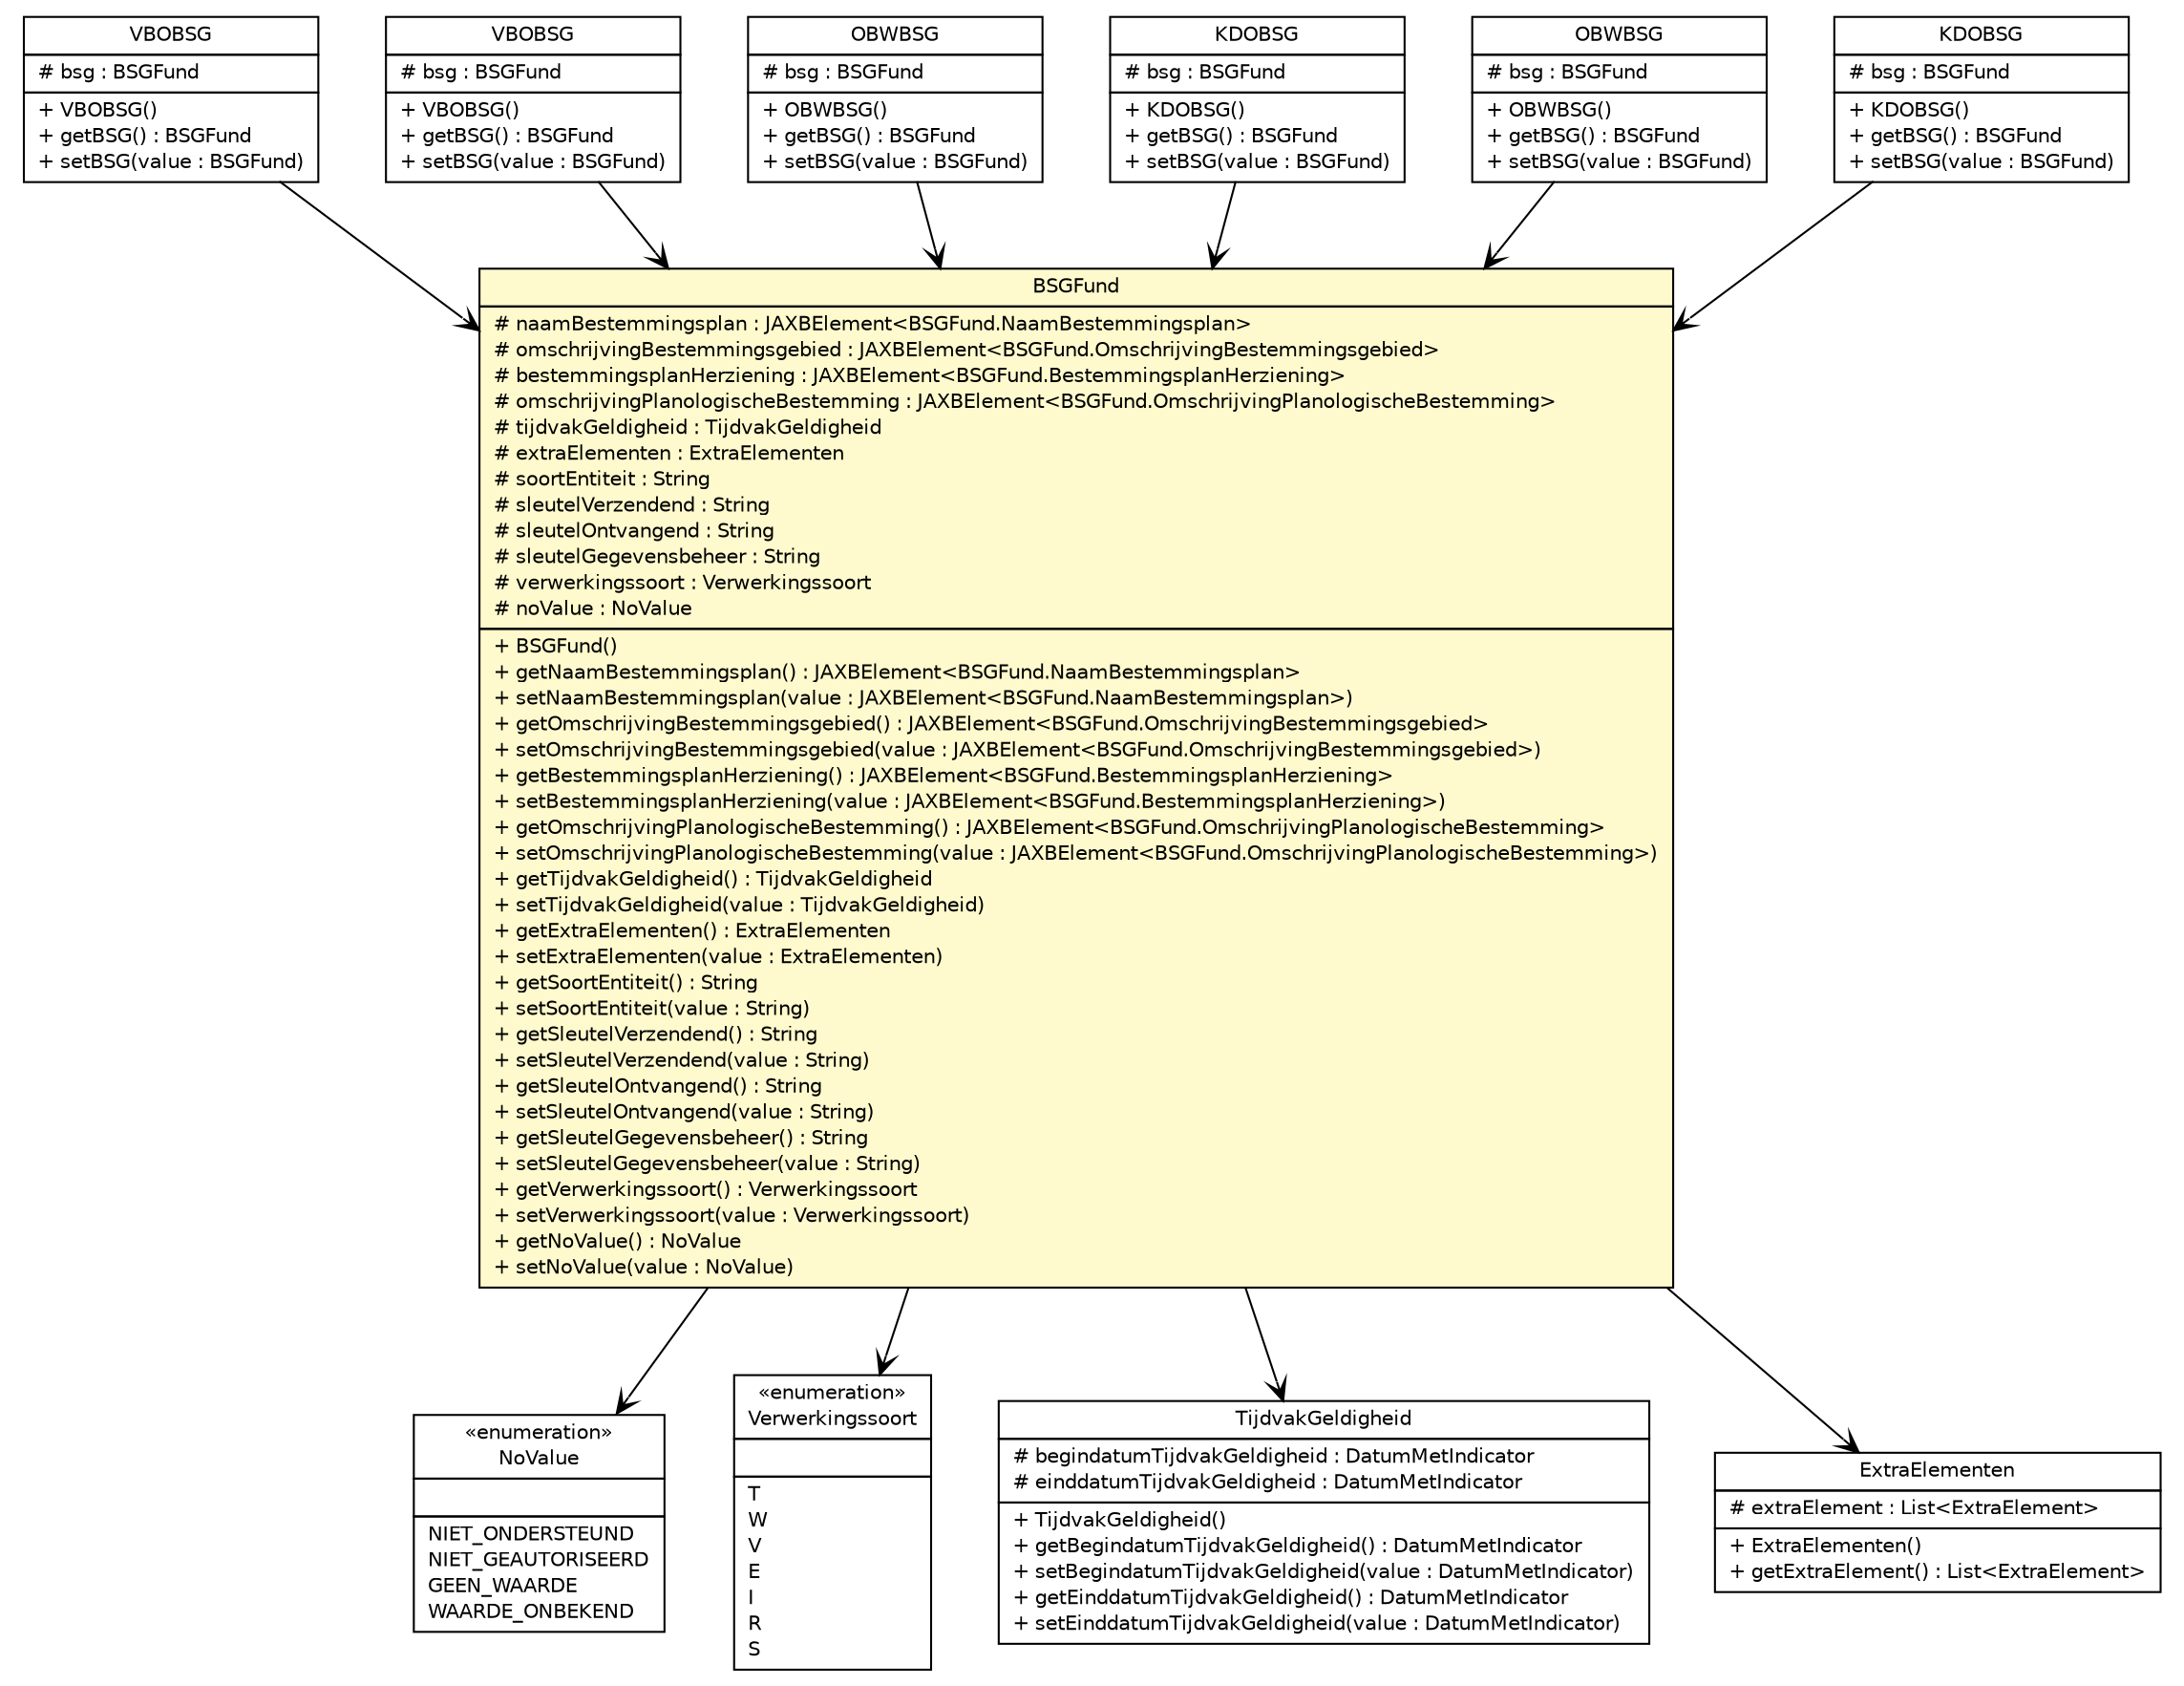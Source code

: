 #!/usr/local/bin/dot
#
# Class diagram 
# Generated by UMLGraph version R5_6-24-gf6e263 (http://www.umlgraph.org/)
#

digraph G {
	edge [fontname="Helvetica",fontsize=10,labelfontname="Helvetica",labelfontsize=10];
	node [fontname="Helvetica",fontsize=10,shape=plaintext];
	nodesep=0.25;
	ranksep=0.5;
	// nl.egem.stuf.sector.bg._0204.VBOVraag.VBOBSG
	c44065 [label=<<table title="nl.egem.stuf.sector.bg._0204.VBOVraag.VBOBSG" border="0" cellborder="1" cellspacing="0" cellpadding="2" port="p" href="./VBOVraag.VBOBSG.html">
		<tr><td><table border="0" cellspacing="0" cellpadding="1">
<tr><td align="center" balign="center"> VBOBSG </td></tr>
		</table></td></tr>
		<tr><td><table border="0" cellspacing="0" cellpadding="1">
<tr><td align="left" balign="left"> # bsg : BSGFund </td></tr>
		</table></td></tr>
		<tr><td><table border="0" cellspacing="0" cellpadding="1">
<tr><td align="left" balign="left"> + VBOBSG() </td></tr>
<tr><td align="left" balign="left"> + getBSG() : BSGFund </td></tr>
<tr><td align="left" balign="left"> + setBSG(value : BSGFund) </td></tr>
		</table></td></tr>
		</table>>, URL="./VBOVraag.VBOBSG.html", fontname="Helvetica", fontcolor="black", fontsize=10.0];
	// nl.egem.stuf.sector.bg._0204.VBOAntwoord.VBOBSG
	c44123 [label=<<table title="nl.egem.stuf.sector.bg._0204.VBOAntwoord.VBOBSG" border="0" cellborder="1" cellspacing="0" cellpadding="2" port="p" href="./VBOAntwoord.VBOBSG.html">
		<tr><td><table border="0" cellspacing="0" cellpadding="1">
<tr><td align="center" balign="center"> VBOBSG </td></tr>
		</table></td></tr>
		<tr><td><table border="0" cellspacing="0" cellpadding="1">
<tr><td align="left" balign="left"> # bsg : BSGFund </td></tr>
		</table></td></tr>
		<tr><td><table border="0" cellspacing="0" cellpadding="1">
<tr><td align="left" balign="left"> + VBOBSG() </td></tr>
<tr><td align="left" balign="left"> + getBSG() : BSGFund </td></tr>
<tr><td align="left" balign="left"> + setBSG(value : BSGFund) </td></tr>
		</table></td></tr>
		</table>>, URL="./VBOAntwoord.VBOBSG.html", fontname="Helvetica", fontcolor="black", fontsize=10.0];
	// nl.egem.stuf.sector.bg._0204.OBWAntwoord.OBWBSG
	c44128 [label=<<table title="nl.egem.stuf.sector.bg._0204.OBWAntwoord.OBWBSG" border="0" cellborder="1" cellspacing="0" cellpadding="2" port="p" href="./OBWAntwoord.OBWBSG.html">
		<tr><td><table border="0" cellspacing="0" cellpadding="1">
<tr><td align="center" balign="center"> OBWBSG </td></tr>
		</table></td></tr>
		<tr><td><table border="0" cellspacing="0" cellpadding="1">
<tr><td align="left" balign="left"> # bsg : BSGFund </td></tr>
		</table></td></tr>
		<tr><td><table border="0" cellspacing="0" cellpadding="1">
<tr><td align="left" balign="left"> + OBWBSG() </td></tr>
<tr><td align="left" balign="left"> + getBSG() : BSGFund </td></tr>
<tr><td align="left" balign="left"> + setBSG(value : BSGFund) </td></tr>
		</table></td></tr>
		</table>>, URL="./OBWAntwoord.OBWBSG.html", fontname="Helvetica", fontcolor="black", fontsize=10.0];
	// nl.egem.stuf.sector.bg._0204.BSGFund
	c44139 [label=<<table title="nl.egem.stuf.sector.bg._0204.BSGFund" border="0" cellborder="1" cellspacing="0" cellpadding="2" port="p" bgcolor="lemonChiffon" href="./BSGFund.html">
		<tr><td><table border="0" cellspacing="0" cellpadding="1">
<tr><td align="center" balign="center"> BSGFund </td></tr>
		</table></td></tr>
		<tr><td><table border="0" cellspacing="0" cellpadding="1">
<tr><td align="left" balign="left"> # naamBestemmingsplan : JAXBElement&lt;BSGFund.NaamBestemmingsplan&gt; </td></tr>
<tr><td align="left" balign="left"> # omschrijvingBestemmingsgebied : JAXBElement&lt;BSGFund.OmschrijvingBestemmingsgebied&gt; </td></tr>
<tr><td align="left" balign="left"> # bestemmingsplanHerziening : JAXBElement&lt;BSGFund.BestemmingsplanHerziening&gt; </td></tr>
<tr><td align="left" balign="left"> # omschrijvingPlanologischeBestemming : JAXBElement&lt;BSGFund.OmschrijvingPlanologischeBestemming&gt; </td></tr>
<tr><td align="left" balign="left"> # tijdvakGeldigheid : TijdvakGeldigheid </td></tr>
<tr><td align="left" balign="left"> # extraElementen : ExtraElementen </td></tr>
<tr><td align="left" balign="left"> # soortEntiteit : String </td></tr>
<tr><td align="left" balign="left"> # sleutelVerzendend : String </td></tr>
<tr><td align="left" balign="left"> # sleutelOntvangend : String </td></tr>
<tr><td align="left" balign="left"> # sleutelGegevensbeheer : String </td></tr>
<tr><td align="left" balign="left"> # verwerkingssoort : Verwerkingssoort </td></tr>
<tr><td align="left" balign="left"> # noValue : NoValue </td></tr>
		</table></td></tr>
		<tr><td><table border="0" cellspacing="0" cellpadding="1">
<tr><td align="left" balign="left"> + BSGFund() </td></tr>
<tr><td align="left" balign="left"> + getNaamBestemmingsplan() : JAXBElement&lt;BSGFund.NaamBestemmingsplan&gt; </td></tr>
<tr><td align="left" balign="left"> + setNaamBestemmingsplan(value : JAXBElement&lt;BSGFund.NaamBestemmingsplan&gt;) </td></tr>
<tr><td align="left" balign="left"> + getOmschrijvingBestemmingsgebied() : JAXBElement&lt;BSGFund.OmschrijvingBestemmingsgebied&gt; </td></tr>
<tr><td align="left" balign="left"> + setOmschrijvingBestemmingsgebied(value : JAXBElement&lt;BSGFund.OmschrijvingBestemmingsgebied&gt;) </td></tr>
<tr><td align="left" balign="left"> + getBestemmingsplanHerziening() : JAXBElement&lt;BSGFund.BestemmingsplanHerziening&gt; </td></tr>
<tr><td align="left" balign="left"> + setBestemmingsplanHerziening(value : JAXBElement&lt;BSGFund.BestemmingsplanHerziening&gt;) </td></tr>
<tr><td align="left" balign="left"> + getOmschrijvingPlanologischeBestemming() : JAXBElement&lt;BSGFund.OmschrijvingPlanologischeBestemming&gt; </td></tr>
<tr><td align="left" balign="left"> + setOmschrijvingPlanologischeBestemming(value : JAXBElement&lt;BSGFund.OmschrijvingPlanologischeBestemming&gt;) </td></tr>
<tr><td align="left" balign="left"> + getTijdvakGeldigheid() : TijdvakGeldigheid </td></tr>
<tr><td align="left" balign="left"> + setTijdvakGeldigheid(value : TijdvakGeldigheid) </td></tr>
<tr><td align="left" balign="left"> + getExtraElementen() : ExtraElementen </td></tr>
<tr><td align="left" balign="left"> + setExtraElementen(value : ExtraElementen) </td></tr>
<tr><td align="left" balign="left"> + getSoortEntiteit() : String </td></tr>
<tr><td align="left" balign="left"> + setSoortEntiteit(value : String) </td></tr>
<tr><td align="left" balign="left"> + getSleutelVerzendend() : String </td></tr>
<tr><td align="left" balign="left"> + setSleutelVerzendend(value : String) </td></tr>
<tr><td align="left" balign="left"> + getSleutelOntvangend() : String </td></tr>
<tr><td align="left" balign="left"> + setSleutelOntvangend(value : String) </td></tr>
<tr><td align="left" balign="left"> + getSleutelGegevensbeheer() : String </td></tr>
<tr><td align="left" balign="left"> + setSleutelGegevensbeheer(value : String) </td></tr>
<tr><td align="left" balign="left"> + getVerwerkingssoort() : Verwerkingssoort </td></tr>
<tr><td align="left" balign="left"> + setVerwerkingssoort(value : Verwerkingssoort) </td></tr>
<tr><td align="left" balign="left"> + getNoValue() : NoValue </td></tr>
<tr><td align="left" balign="left"> + setNoValue(value : NoValue) </td></tr>
		</table></td></tr>
		</table>>, URL="./BSGFund.html", fontname="Helvetica", fontcolor="black", fontsize=10.0];
	// nl.egem.stuf.sector.bg._0204.KDOAntwoord.KDOBSG
	c44309 [label=<<table title="nl.egem.stuf.sector.bg._0204.KDOAntwoord.KDOBSG" border="0" cellborder="1" cellspacing="0" cellpadding="2" port="p" href="./KDOAntwoord.KDOBSG.html">
		<tr><td><table border="0" cellspacing="0" cellpadding="1">
<tr><td align="center" balign="center"> KDOBSG </td></tr>
		</table></td></tr>
		<tr><td><table border="0" cellspacing="0" cellpadding="1">
<tr><td align="left" balign="left"> # bsg : BSGFund </td></tr>
		</table></td></tr>
		<tr><td><table border="0" cellspacing="0" cellpadding="1">
<tr><td align="left" balign="left"> + KDOBSG() </td></tr>
<tr><td align="left" balign="left"> + getBSG() : BSGFund </td></tr>
<tr><td align="left" balign="left"> + setBSG(value : BSGFund) </td></tr>
		</table></td></tr>
		</table>>, URL="./KDOAntwoord.KDOBSG.html", fontname="Helvetica", fontcolor="black", fontsize=10.0];
	// nl.egem.stuf.sector.bg._0204.OBWVraag.OBWBSG
	c44354 [label=<<table title="nl.egem.stuf.sector.bg._0204.OBWVraag.OBWBSG" border="0" cellborder="1" cellspacing="0" cellpadding="2" port="p" href="./OBWVraag.OBWBSG.html">
		<tr><td><table border="0" cellspacing="0" cellpadding="1">
<tr><td align="center" balign="center"> OBWBSG </td></tr>
		</table></td></tr>
		<tr><td><table border="0" cellspacing="0" cellpadding="1">
<tr><td align="left" balign="left"> # bsg : BSGFund </td></tr>
		</table></td></tr>
		<tr><td><table border="0" cellspacing="0" cellpadding="1">
<tr><td align="left" balign="left"> + OBWBSG() </td></tr>
<tr><td align="left" balign="left"> + getBSG() : BSGFund </td></tr>
<tr><td align="left" balign="left"> + setBSG(value : BSGFund) </td></tr>
		</table></td></tr>
		</table>>, URL="./OBWVraag.OBWBSG.html", fontname="Helvetica", fontcolor="black", fontsize=10.0];
	// nl.egem.stuf.sector.bg._0204.KDOVraag.KDOBSG
	c44481 [label=<<table title="nl.egem.stuf.sector.bg._0204.KDOVraag.KDOBSG" border="0" cellborder="1" cellspacing="0" cellpadding="2" port="p" href="./KDOVraag.KDOBSG.html">
		<tr><td><table border="0" cellspacing="0" cellpadding="1">
<tr><td align="center" balign="center"> KDOBSG </td></tr>
		</table></td></tr>
		<tr><td><table border="0" cellspacing="0" cellpadding="1">
<tr><td align="left" balign="left"> # bsg : BSGFund </td></tr>
		</table></td></tr>
		<tr><td><table border="0" cellspacing="0" cellpadding="1">
<tr><td align="left" balign="left"> + KDOBSG() </td></tr>
<tr><td align="left" balign="left"> + getBSG() : BSGFund </td></tr>
<tr><td align="left" balign="left"> + setBSG(value : BSGFund) </td></tr>
		</table></td></tr>
		</table>>, URL="./KDOVraag.KDOBSG.html", fontname="Helvetica", fontcolor="black", fontsize=10.0];
	// nl.egem.stuf.stuf0204.NoValue
	c44514 [label=<<table title="nl.egem.stuf.stuf0204.NoValue" border="0" cellborder="1" cellspacing="0" cellpadding="2" port="p" href="../../../stuf0204/NoValue.html">
		<tr><td><table border="0" cellspacing="0" cellpadding="1">
<tr><td align="center" balign="center"> &#171;enumeration&#187; </td></tr>
<tr><td align="center" balign="center"> NoValue </td></tr>
		</table></td></tr>
		<tr><td><table border="0" cellspacing="0" cellpadding="1">
<tr><td align="left" balign="left">  </td></tr>
		</table></td></tr>
		<tr><td><table border="0" cellspacing="0" cellpadding="1">
<tr><td align="left" balign="left"> NIET_ONDERSTEUND </td></tr>
<tr><td align="left" balign="left"> NIET_GEAUTORISEERD </td></tr>
<tr><td align="left" balign="left"> GEEN_WAARDE </td></tr>
<tr><td align="left" balign="left"> WAARDE_ONBEKEND </td></tr>
		</table></td></tr>
		</table>>, URL="../../../stuf0204/NoValue.html", fontname="Helvetica", fontcolor="black", fontsize=10.0];
	// nl.egem.stuf.stuf0204.Verwerkingssoort
	c44517 [label=<<table title="nl.egem.stuf.stuf0204.Verwerkingssoort" border="0" cellborder="1" cellspacing="0" cellpadding="2" port="p" href="../../../stuf0204/Verwerkingssoort.html">
		<tr><td><table border="0" cellspacing="0" cellpadding="1">
<tr><td align="center" balign="center"> &#171;enumeration&#187; </td></tr>
<tr><td align="center" balign="center"> Verwerkingssoort </td></tr>
		</table></td></tr>
		<tr><td><table border="0" cellspacing="0" cellpadding="1">
<tr><td align="left" balign="left">  </td></tr>
		</table></td></tr>
		<tr><td><table border="0" cellspacing="0" cellpadding="1">
<tr><td align="left" balign="left"> T </td></tr>
<tr><td align="left" balign="left"> W </td></tr>
<tr><td align="left" balign="left"> V </td></tr>
<tr><td align="left" balign="left"> E </td></tr>
<tr><td align="left" balign="left"> I </td></tr>
<tr><td align="left" balign="left"> R </td></tr>
<tr><td align="left" balign="left"> S </td></tr>
		</table></td></tr>
		</table>>, URL="../../../stuf0204/Verwerkingssoort.html", fontname="Helvetica", fontcolor="black", fontsize=10.0];
	// nl.egem.stuf.stuf0204.TijdvakGeldigheid
	c44518 [label=<<table title="nl.egem.stuf.stuf0204.TijdvakGeldigheid" border="0" cellborder="1" cellspacing="0" cellpadding="2" port="p" href="../../../stuf0204/TijdvakGeldigheid.html">
		<tr><td><table border="0" cellspacing="0" cellpadding="1">
<tr><td align="center" balign="center"> TijdvakGeldigheid </td></tr>
		</table></td></tr>
		<tr><td><table border="0" cellspacing="0" cellpadding="1">
<tr><td align="left" balign="left"> # begindatumTijdvakGeldigheid : DatumMetIndicator </td></tr>
<tr><td align="left" balign="left"> # einddatumTijdvakGeldigheid : DatumMetIndicator </td></tr>
		</table></td></tr>
		<tr><td><table border="0" cellspacing="0" cellpadding="1">
<tr><td align="left" balign="left"> + TijdvakGeldigheid() </td></tr>
<tr><td align="left" balign="left"> + getBegindatumTijdvakGeldigheid() : DatumMetIndicator </td></tr>
<tr><td align="left" balign="left"> + setBegindatumTijdvakGeldigheid(value : DatumMetIndicator) </td></tr>
<tr><td align="left" balign="left"> + getEinddatumTijdvakGeldigheid() : DatumMetIndicator </td></tr>
<tr><td align="left" balign="left"> + setEinddatumTijdvakGeldigheid(value : DatumMetIndicator) </td></tr>
		</table></td></tr>
		</table>>, URL="../../../stuf0204/TijdvakGeldigheid.html", fontname="Helvetica", fontcolor="black", fontsize=10.0];
	// nl.egem.stuf.stuf0204.ExtraElementen
	c44529 [label=<<table title="nl.egem.stuf.stuf0204.ExtraElementen" border="0" cellborder="1" cellspacing="0" cellpadding="2" port="p" href="../../../stuf0204/ExtraElementen.html">
		<tr><td><table border="0" cellspacing="0" cellpadding="1">
<tr><td align="center" balign="center"> ExtraElementen </td></tr>
		</table></td></tr>
		<tr><td><table border="0" cellspacing="0" cellpadding="1">
<tr><td align="left" balign="left"> # extraElement : List&lt;ExtraElement&gt; </td></tr>
		</table></td></tr>
		<tr><td><table border="0" cellspacing="0" cellpadding="1">
<tr><td align="left" balign="left"> + ExtraElementen() </td></tr>
<tr><td align="left" balign="left"> + getExtraElement() : List&lt;ExtraElement&gt; </td></tr>
		</table></td></tr>
		</table>>, URL="../../../stuf0204/ExtraElementen.html", fontname="Helvetica", fontcolor="black", fontsize=10.0];
	// nl.egem.stuf.sector.bg._0204.VBOVraag.VBOBSG NAVASSOC nl.egem.stuf.sector.bg._0204.BSGFund
	c44065:p -> c44139:p [taillabel="", label="", headlabel="", fontname="Helvetica", fontcolor="black", fontsize=10.0, color="black", arrowhead=open];
	// nl.egem.stuf.sector.bg._0204.VBOAntwoord.VBOBSG NAVASSOC nl.egem.stuf.sector.bg._0204.BSGFund
	c44123:p -> c44139:p [taillabel="", label="", headlabel="", fontname="Helvetica", fontcolor="black", fontsize=10.0, color="black", arrowhead=open];
	// nl.egem.stuf.sector.bg._0204.OBWAntwoord.OBWBSG NAVASSOC nl.egem.stuf.sector.bg._0204.BSGFund
	c44128:p -> c44139:p [taillabel="", label="", headlabel="", fontname="Helvetica", fontcolor="black", fontsize=10.0, color="black", arrowhead=open];
	// nl.egem.stuf.sector.bg._0204.BSGFund NAVASSOC nl.egem.stuf.stuf0204.TijdvakGeldigheid
	c44139:p -> c44518:p [taillabel="", label="", headlabel="", fontname="Helvetica", fontcolor="black", fontsize=10.0, color="black", arrowhead=open];
	// nl.egem.stuf.sector.bg._0204.BSGFund NAVASSOC nl.egem.stuf.stuf0204.ExtraElementen
	c44139:p -> c44529:p [taillabel="", label="", headlabel="", fontname="Helvetica", fontcolor="black", fontsize=10.0, color="black", arrowhead=open];
	// nl.egem.stuf.sector.bg._0204.BSGFund NAVASSOC nl.egem.stuf.stuf0204.Verwerkingssoort
	c44139:p -> c44517:p [taillabel="", label="", headlabel="", fontname="Helvetica", fontcolor="black", fontsize=10.0, color="black", arrowhead=open];
	// nl.egem.stuf.sector.bg._0204.BSGFund NAVASSOC nl.egem.stuf.stuf0204.NoValue
	c44139:p -> c44514:p [taillabel="", label="", headlabel="", fontname="Helvetica", fontcolor="black", fontsize=10.0, color="black", arrowhead=open];
	// nl.egem.stuf.sector.bg._0204.KDOAntwoord.KDOBSG NAVASSOC nl.egem.stuf.sector.bg._0204.BSGFund
	c44309:p -> c44139:p [taillabel="", label="", headlabel="", fontname="Helvetica", fontcolor="black", fontsize=10.0, color="black", arrowhead=open];
	// nl.egem.stuf.sector.bg._0204.OBWVraag.OBWBSG NAVASSOC nl.egem.stuf.sector.bg._0204.BSGFund
	c44354:p -> c44139:p [taillabel="", label="", headlabel="", fontname="Helvetica", fontcolor="black", fontsize=10.0, color="black", arrowhead=open];
	// nl.egem.stuf.sector.bg._0204.KDOVraag.KDOBSG NAVASSOC nl.egem.stuf.sector.bg._0204.BSGFund
	c44481:p -> c44139:p [taillabel="", label="", headlabel="", fontname="Helvetica", fontcolor="black", fontsize=10.0, color="black", arrowhead=open];
}

